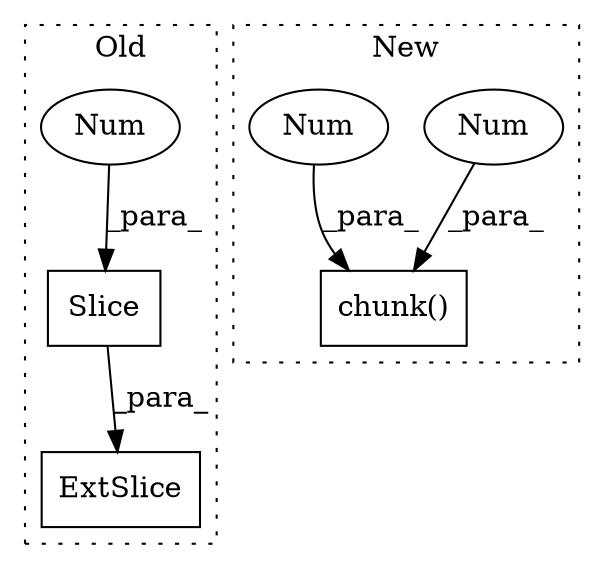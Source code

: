 digraph G {
subgraph cluster0 {
1 [label="Slice" a="80" s="8897" l="1" shape="box"];
4 [label="Num" a="76" s="8897" l="1" shape="ellipse"];
6 [label="ExtSlice" a="85" s="8892" l="1" shape="box"];
label = "Old";
style="dotted";
}
subgraph cluster1 {
2 [label="chunk()" a="75" s="9415,9427" l="8,1" shape="box"];
3 [label="Num" a="76" s="9423" l="1" shape="ellipse"];
5 [label="Num" a="76" s="9426" l="1" shape="ellipse"];
label = "New";
style="dotted";
}
1 -> 6 [label="_para_"];
3 -> 2 [label="_para_"];
4 -> 1 [label="_para_"];
5 -> 2 [label="_para_"];
}